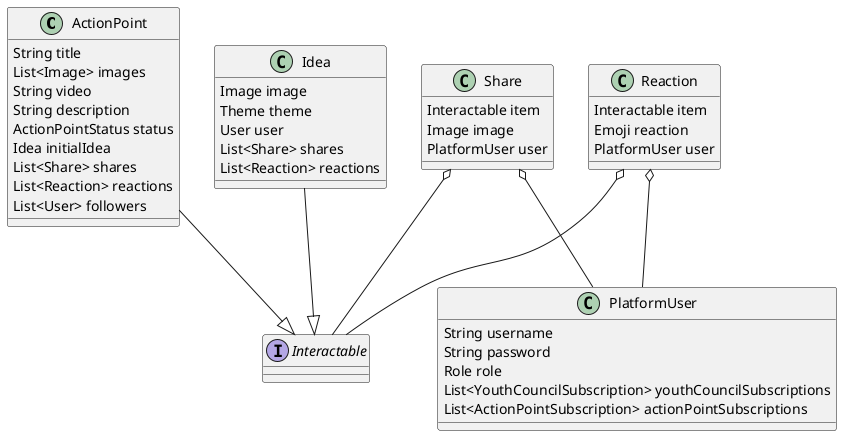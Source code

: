 @startuml

class ActionPoint {
    String title
    List<Image> images
    String video
    String description
    ActionPointStatus status
    Idea initialIdea
    List<Share> shares
    List<Reaction> reactions
    List<User> followers
}

class Idea {
    Image image
    Theme theme
    User user
    List<Share> shares
    List<Reaction> reactions
}

interface Interactable {

}

class Share {
    Interactable item
    Image image
    PlatformUser user
}

class Reaction {
    Interactable item
    Emoji reaction
    PlatformUser user
}

class PlatformUser {
    String username
    String password
    Role role
    List<YouthCouncilSubscription> youthCouncilSubscriptions
    List<ActionPointSubscription> actionPointSubscriptions
}


Share o-- Interactable
Reaction o-- Interactable
Share o-- PlatformUser
Reaction o-- PlatformUser

ActionPoint --|> Interactable
Idea --|> Interactable
@enduml